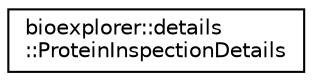 digraph "Graphical Class Hierarchy"
{
 // LATEX_PDF_SIZE
  edge [fontname="Helvetica",fontsize="10",labelfontname="Helvetica",labelfontsize="10"];
  node [fontname="Helvetica",fontsize="10",shape=record];
  rankdir="LR";
  Node0 [label="bioexplorer::details\l::ProteinInspectionDetails",height=0.2,width=0.4,color="black", fillcolor="white", style="filled",URL="$d7/d80/structbioexplorer_1_1details_1_1ProteinInspectionDetails.html",tooltip="Object description in the 3D scene."];
}
